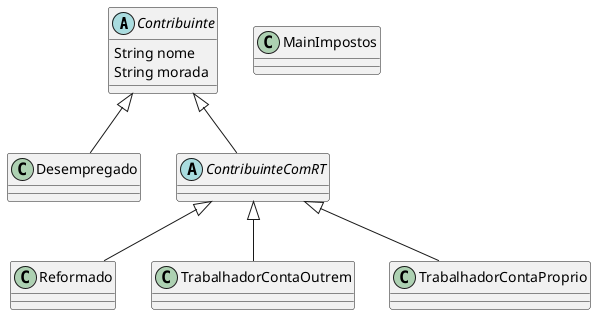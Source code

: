 @startuml
abstract class Contribuinte{
    String nome
    String morada
}
class Reformado{
}
class TrabalhadorContaOutrem{
}
class TrabalhadorContaProprio{
}
class Desempregado{
}
class MainImpostos{
}
abstract class ContribuinteComRT{
}

Contribuinte <|-- Desempregado
Contribuinte <|-- ContribuinteComRT

ContribuinteComRT <|-- Reformado
ContribuinteComRT <|-- TrabalhadorContaOutrem
ContribuinteComRT <|-- TrabalhadorContaProprio
@enduml